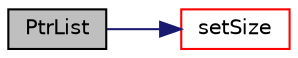 digraph "PtrList"
{
  bgcolor="transparent";
  edge [fontname="Helvetica",fontsize="10",labelfontname="Helvetica",labelfontsize="10"];
  node [fontname="Helvetica",fontsize="10",shape=record];
  rankdir="LR";
  Node1 [label="PtrList",height=0.2,width=0.4,color="black", fillcolor="grey75", style="filled", fontcolor="black"];
  Node1 -> Node2 [color="midnightblue",fontsize="10",style="solid",fontname="Helvetica"];
  Node2 [label="setSize",height=0.2,width=0.4,color="red",URL="$a02033.html#aedb985ffeaf1bdbfeccc2a8730405703",tooltip="Reset size of PtrList. If extending the PtrList, new entries are. "];
}
